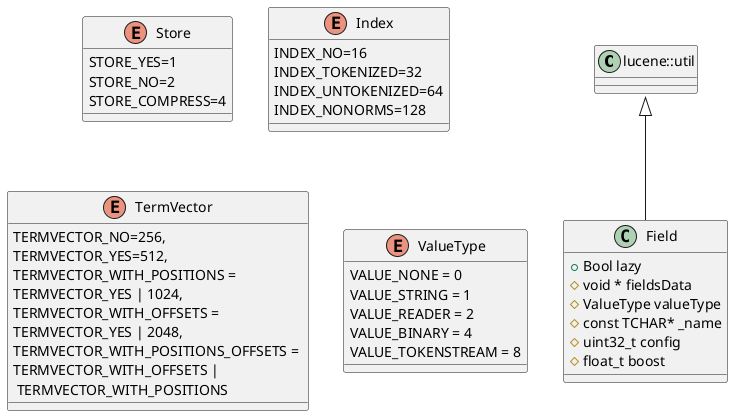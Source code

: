 @startuml
lucene::util::NamedObject <|-- Field

Class Field {

  +Bool lazy
  #void * fieldsData
  #ValueType valueType
  #const TCHAR* _name
  #uint32_t config
  #float_t boost
}

enum Store {
     STORE_YES=1
     STORE_NO=2
     STORE_COMPRESS=4
}

enum Index {
     INDEX_NO=16
     INDEX_TOKENIZED=32
     INDEX_UNTOKENIZED=64
     INDEX_NONORMS=128
}
enum TermVector{ 
     TERMVECTOR_NO=256,
     TERMVECTOR_YES=512,
     TERMVECTOR_WITH_POSITIONS = \nTERMVECTOR_YES | 1024,                    
     TERMVECTOR_WITH_OFFSETS = \nTERMVECTOR_YES | 2048,                      
     TERMVECTOR_WITH_POSITIONS_OFFSETS = \nTERMVECTOR_WITH_OFFSETS |\n TERMVECTOR_WITH_POSITIONS 
}

enum ValueType {                                                          
    VALUE_NONE = 0
    VALUE_STRING = 1
    VALUE_READER = 2
    VALUE_BINARY = 4
    VALUE_TOKENSTREAM = 8
}        
@enduml
